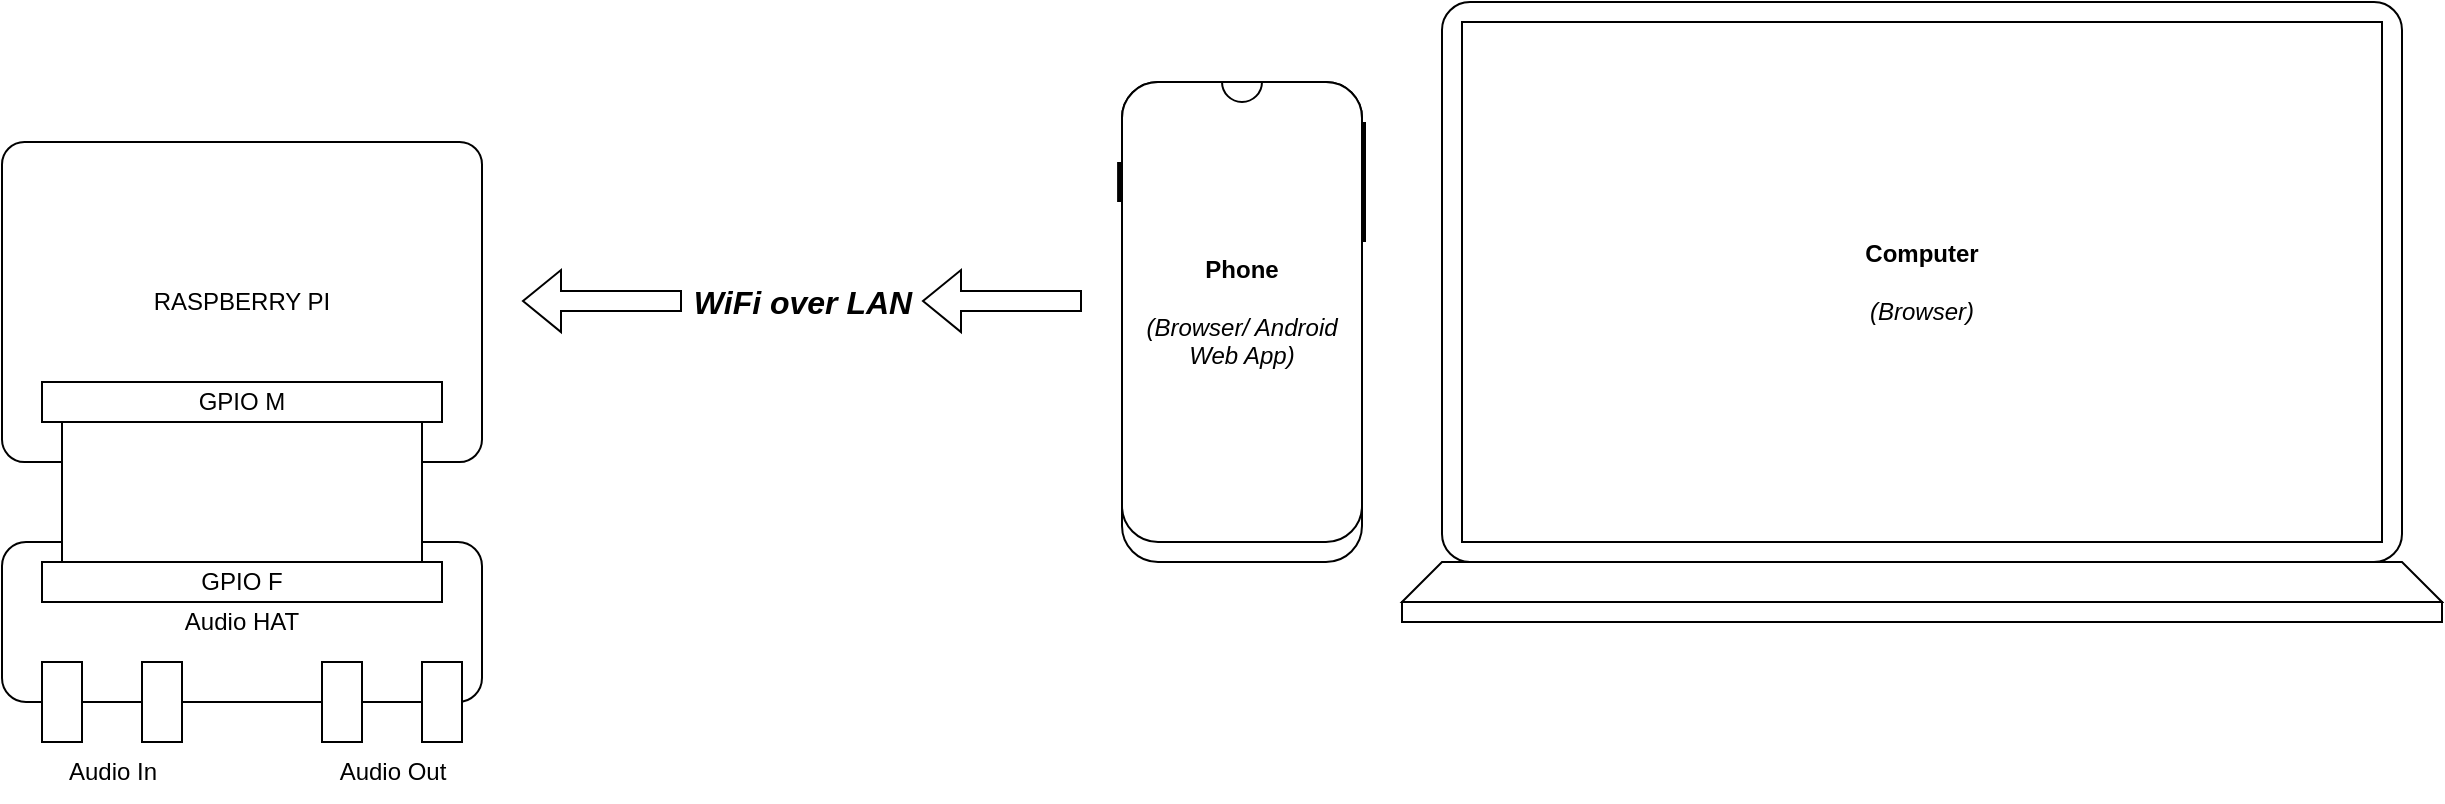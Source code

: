 <mxfile version="21.5.0" type="github">
  <diagram name="Page-1" id="JNGjLCjltGnPscHKivgy">
    <mxGraphModel dx="1367" dy="788" grid="1" gridSize="10" guides="1" tooltips="1" connect="1" arrows="1" fold="1" page="1" pageScale="1" pageWidth="100000" pageHeight="100000" math="0" shadow="0">
      <root>
        <mxCell id="0" />
        <mxCell id="1" parent="0" />
        <mxCell id="tTFMm2PpBR3jiCBRk4-_-152" value="RASPBERRY PI" style="rounded=1;whiteSpace=wrap;html=1;arcSize=7;" vertex="1" parent="1">
          <mxGeometry x="9200" y="6080" width="240" height="160" as="geometry" />
        </mxCell>
        <mxCell id="tTFMm2PpBR3jiCBRk4-_-153" value="GPIO M" style="rounded=0;whiteSpace=wrap;html=1;" vertex="1" parent="1">
          <mxGeometry x="9220" y="6200" width="200" height="20" as="geometry" />
        </mxCell>
        <mxCell id="tTFMm2PpBR3jiCBRk4-_-159" value="Audio HAT" style="rounded=1;whiteSpace=wrap;html=1;" vertex="1" parent="1">
          <mxGeometry x="9200" y="6280" width="240" height="80" as="geometry" />
        </mxCell>
        <mxCell id="tTFMm2PpBR3jiCBRk4-_-160" value="GPIO F" style="rounded=0;whiteSpace=wrap;html=1;" vertex="1" parent="1">
          <mxGeometry x="9220" y="6290" width="200" height="20" as="geometry" />
        </mxCell>
        <mxCell id="tTFMm2PpBR3jiCBRk4-_-161" value="" style="rounded=0;whiteSpace=wrap;html=1;" vertex="1" parent="1">
          <mxGeometry x="9230" y="6220" width="180" height="70" as="geometry" />
        </mxCell>
        <mxCell id="tTFMm2PpBR3jiCBRk4-_-176" value="" style="group" vertex="1" connectable="0" parent="1">
          <mxGeometry x="9759.55" y="6050" width="120.45" height="240" as="geometry" />
        </mxCell>
        <mxCell id="tTFMm2PpBR3jiCBRk4-_-167" value="" style="endArrow=none;html=1;rounded=0;strokeWidth=4;" edge="1" parent="tTFMm2PpBR3jiCBRk4-_-176">
          <mxGeometry width="50" height="50" relative="1" as="geometry">
            <mxPoint y="60" as="sourcePoint" />
            <mxPoint y="40" as="targetPoint" />
          </mxGeometry>
        </mxCell>
        <mxCell id="tTFMm2PpBR3jiCBRk4-_-168" value="" style="endArrow=none;html=1;rounded=0;strokeWidth=4;" edge="1" parent="tTFMm2PpBR3jiCBRk4-_-176">
          <mxGeometry width="50" height="50" relative="1" as="geometry">
            <mxPoint x="120.45" y="50" as="sourcePoint" />
            <mxPoint x="120.45" y="20" as="targetPoint" />
          </mxGeometry>
        </mxCell>
        <mxCell id="tTFMm2PpBR3jiCBRk4-_-171" value="" style="endArrow=none;html=1;rounded=0;strokeWidth=4;" edge="1" parent="tTFMm2PpBR3jiCBRk4-_-176">
          <mxGeometry width="50" height="50" relative="1" as="geometry">
            <mxPoint x="120.45" y="80" as="sourcePoint" />
            <mxPoint x="120.45" y="50" as="targetPoint" />
          </mxGeometry>
        </mxCell>
        <mxCell id="tTFMm2PpBR3jiCBRk4-_-169" value="" style="rounded=1;whiteSpace=wrap;html=1;" vertex="1" parent="tTFMm2PpBR3jiCBRk4-_-176">
          <mxGeometry x="0.45" width="120" height="240" as="geometry" />
        </mxCell>
        <mxCell id="tTFMm2PpBR3jiCBRk4-_-170" value="&lt;b&gt;Phone&lt;br&gt;&lt;/b&gt;&lt;br&gt;&lt;i&gt;(Browser/ Android Web App)&lt;/i&gt;" style="rounded=1;whiteSpace=wrap;html=1;" vertex="1" parent="tTFMm2PpBR3jiCBRk4-_-176">
          <mxGeometry x="0.45" width="120" height="230" as="geometry" />
        </mxCell>
        <mxCell id="tTFMm2PpBR3jiCBRk4-_-175" value="" style="verticalLabelPosition=bottom;verticalAlign=top;html=1;shape=mxgraph.basic.half_circle" vertex="1" parent="tTFMm2PpBR3jiCBRk4-_-176">
          <mxGeometry x="50.45" width="20" height="10" as="geometry" />
        </mxCell>
        <mxCell id="tTFMm2PpBR3jiCBRk4-_-177" value="" style="rounded=1;whiteSpace=wrap;html=1;arcSize=5;" vertex="1" parent="1">
          <mxGeometry x="9920" y="6010" width="480" height="280" as="geometry" />
        </mxCell>
        <mxCell id="tTFMm2PpBR3jiCBRk4-_-178" value="&lt;b&gt;Computer&lt;/b&gt;&lt;br&gt;&lt;i&gt;&lt;br&gt;(Browser)&lt;/i&gt;" style="rounded=0;whiteSpace=wrap;html=1;" vertex="1" parent="1">
          <mxGeometry x="9930" y="6020" width="460" height="260" as="geometry" />
        </mxCell>
        <mxCell id="tTFMm2PpBR3jiCBRk4-_-179" value="" style="shape=flexArrow;endArrow=classic;html=1;rounded=0;" edge="1" parent="1">
          <mxGeometry width="50" height="50" relative="1" as="geometry">
            <mxPoint x="9740" y="6159.52" as="sourcePoint" />
            <mxPoint x="9660" y="6159.52" as="targetPoint" />
          </mxGeometry>
        </mxCell>
        <mxCell id="tTFMm2PpBR3jiCBRk4-_-180" value="" style="shape=trapezoid;perimeter=trapezoidPerimeter;whiteSpace=wrap;html=1;fixedSize=1;size=20;" vertex="1" parent="1">
          <mxGeometry x="9900" y="6290" width="520" height="20" as="geometry" />
        </mxCell>
        <mxCell id="tTFMm2PpBR3jiCBRk4-_-183" value="" style="rounded=0;whiteSpace=wrap;html=1;" vertex="1" parent="1">
          <mxGeometry x="9900" y="6310" width="520" height="10" as="geometry" />
        </mxCell>
        <mxCell id="tTFMm2PpBR3jiCBRk4-_-184" value="" style="rounded=0;whiteSpace=wrap;html=1;" vertex="1" parent="1">
          <mxGeometry x="9270" y="6340" width="20" height="40" as="geometry" />
        </mxCell>
        <mxCell id="tTFMm2PpBR3jiCBRk4-_-185" value="" style="rounded=0;whiteSpace=wrap;html=1;" vertex="1" parent="1">
          <mxGeometry x="9220" y="6340" width="20" height="40" as="geometry" />
        </mxCell>
        <mxCell id="tTFMm2PpBR3jiCBRk4-_-187" value="" style="shape=flexArrow;endArrow=classic;html=1;rounded=0;" edge="1" parent="1">
          <mxGeometry width="50" height="50" relative="1" as="geometry">
            <mxPoint x="9540" y="6159.52" as="sourcePoint" />
            <mxPoint x="9460" y="6159.52" as="targetPoint" />
          </mxGeometry>
        </mxCell>
        <mxCell id="tTFMm2PpBR3jiCBRk4-_-191" value="Audio In" style="text;html=1;align=center;verticalAlign=middle;resizable=0;points=[];autosize=1;strokeColor=none;fillColor=none;" vertex="1" parent="1">
          <mxGeometry x="9220" y="6380" width="70" height="30" as="geometry" />
        </mxCell>
        <mxCell id="tTFMm2PpBR3jiCBRk4-_-196" value="" style="rounded=0;whiteSpace=wrap;html=1;" vertex="1" parent="1">
          <mxGeometry x="9410" y="6340" width="20" height="40" as="geometry" />
        </mxCell>
        <mxCell id="tTFMm2PpBR3jiCBRk4-_-197" value="" style="rounded=0;whiteSpace=wrap;html=1;" vertex="1" parent="1">
          <mxGeometry x="9360" y="6340" width="20" height="40" as="geometry" />
        </mxCell>
        <mxCell id="tTFMm2PpBR3jiCBRk4-_-198" value="Audio Out" style="text;html=1;align=center;verticalAlign=middle;resizable=0;points=[];autosize=1;strokeColor=none;fillColor=none;" vertex="1" parent="1">
          <mxGeometry x="9355" y="6380" width="80" height="30" as="geometry" />
        </mxCell>
        <mxCell id="tTFMm2PpBR3jiCBRk4-_-199" value="&lt;b&gt;&lt;i&gt;&lt;font style=&quot;font-size: 16px;&quot;&gt;WiFi over LAN&lt;/font&gt;&lt;/i&gt;&lt;/b&gt;" style="text;html=1;align=center;verticalAlign=middle;resizable=0;points=[];autosize=1;strokeColor=none;fillColor=none;" vertex="1" parent="1">
          <mxGeometry x="9535" y="6145" width="130" height="30" as="geometry" />
        </mxCell>
      </root>
    </mxGraphModel>
  </diagram>
</mxfile>
